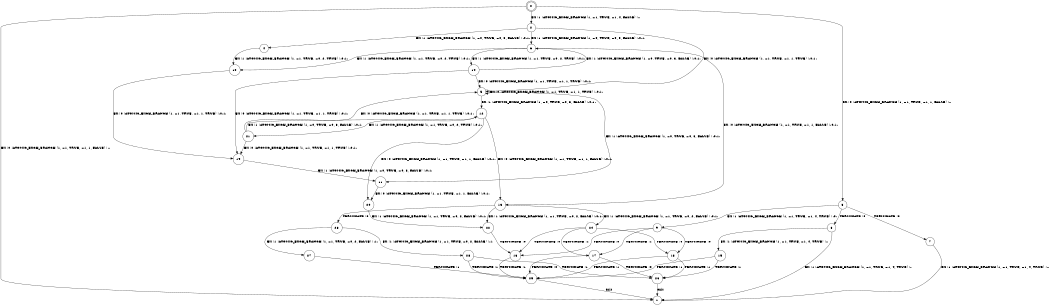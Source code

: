 digraph BCG {
size = "7, 10.5";
center = TRUE;
node [shape = circle];
0 [peripheries = 2];
0 -> 1 [label = "EX !0 !ATOMIC_EXCH_BRANCH (1, +1, TRUE, +1, 1, FALSE) !::"];
0 -> 2 [label = "EX !1 !ATOMIC_EXCH_BRANCH (1, +1, TRUE, +1, 4, FALSE) !::"];
0 -> 3 [label = "EX !0 !ATOMIC_EXCH_BRANCH (1, +1, TRUE, +1, 1, FALSE) !::"];
2 -> 4 [label = "EX !1 !ATOMIC_EXCH_BRANCH (1, +0, TRUE, +0, 3, FALSE) !:0:1:"];
2 -> 5 [label = "EX !0 !ATOMIC_EXCH_BRANCH (1, +1, TRUE, +1, 1, TRUE) !:0:1:"];
2 -> 6 [label = "EX !1 !ATOMIC_EXCH_BRANCH (1, +0, TRUE, +0, 3, FALSE) !:0:1:"];
3 -> 7 [label = "TERMINATE !0"];
3 -> 8 [label = "TERMINATE !0"];
3 -> 9 [label = "EX !1 !ATOMIC_EXCH_BRANCH (1, +1, TRUE, +1, 4, TRUE) !:0:"];
4 -> 10 [label = "EX !1 !ATOMIC_EXCH_BRANCH (1, +1, TRUE, +0, 2, TRUE) !:0:1:"];
5 -> 11 [label = "EX !1 !ATOMIC_EXCH_BRANCH (1, +0, TRUE, +0, 3, FALSE) !:0:1:"];
5 -> 12 [label = "EX !1 !ATOMIC_EXCH_BRANCH (1, +0, TRUE, +0, 3, FALSE) !:0:1:"];
5 -> 5 [label = "EX !0 !ATOMIC_EXCH_BRANCH (1, +1, TRUE, +1, 1, TRUE) !:0:1:"];
6 -> 10 [label = "EX !1 !ATOMIC_EXCH_BRANCH (1, +1, TRUE, +0, 2, TRUE) !:0:1:"];
6 -> 13 [label = "EX !0 !ATOMIC_EXCH_BRANCH (1, +1, TRUE, +1, 1, FALSE) !:0:1:"];
6 -> 14 [label = "EX !1 !ATOMIC_EXCH_BRANCH (1, +1, TRUE, +0, 2, TRUE) !:0:1:"];
7 -> 1 [label = "EX !1 !ATOMIC_EXCH_BRANCH (1, +1, TRUE, +1, 4, TRUE) !::"];
8 -> 1 [label = "EX !1 !ATOMIC_EXCH_BRANCH (1, +1, TRUE, +1, 4, TRUE) !::"];
8 -> 15 [label = "EX !1 !ATOMIC_EXCH_BRANCH (1, +1, TRUE, +1, 4, TRUE) !::"];
9 -> 16 [label = "TERMINATE !0"];
9 -> 17 [label = "TERMINATE !1"];
9 -> 18 [label = "TERMINATE !0"];
10 -> 19 [label = "EX !0 !ATOMIC_EXCH_BRANCH (1, +1, TRUE, +1, 1, TRUE) !:0:1:"];
11 -> 20 [label = "EX !0 !ATOMIC_EXCH_BRANCH (1, +1, TRUE, +1, 1, FALSE) !:0:1:"];
12 -> 20 [label = "EX !0 !ATOMIC_EXCH_BRANCH (1, +1, TRUE, +1, 1, FALSE) !:0:1:"];
12 -> 21 [label = "EX !1 !ATOMIC_EXCH_BRANCH (1, +1, TRUE, +0, 2, TRUE) !:0:1:"];
12 -> 13 [label = "EX !0 !ATOMIC_EXCH_BRANCH (1, +1, TRUE, +1, 1, FALSE) !:0:1:"];
13 -> 22 [label = "EX !1 !ATOMIC_EXCH_BRANCH (1, +1, TRUE, +0, 2, FALSE) !:0:1:"];
13 -> 23 [label = "TERMINATE !0"];
13 -> 24 [label = "EX !1 !ATOMIC_EXCH_BRANCH (1, +1, TRUE, +0, 2, FALSE) !:0:1:"];
14 -> 19 [label = "EX !0 !ATOMIC_EXCH_BRANCH (1, +1, TRUE, +1, 1, TRUE) !:0:1:"];
14 -> 5 [label = "EX !0 !ATOMIC_EXCH_BRANCH (1, +1, TRUE, +1, 1, TRUE) !:0:1:"];
14 -> 6 [label = "EX !1 !ATOMIC_EXCH_BRANCH (1, +0, TRUE, +0, 3, FALSE) !:0:1:"];
15 -> 25 [label = "TERMINATE !1"];
15 -> 26 [label = "TERMINATE !1"];
16 -> 25 [label = "TERMINATE !1"];
17 -> 25 [label = "TERMINATE !0"];
17 -> 26 [label = "TERMINATE !0"];
18 -> 25 [label = "TERMINATE !1"];
18 -> 26 [label = "TERMINATE !1"];
19 -> 11 [label = "EX !1 !ATOMIC_EXCH_BRANCH (1, +0, TRUE, +0, 3, FALSE) !:0:1:"];
20 -> 22 [label = "EX !1 !ATOMIC_EXCH_BRANCH (1, +1, TRUE, +0, 2, FALSE) !:0:1:"];
21 -> 19 [label = "EX !0 !ATOMIC_EXCH_BRANCH (1, +1, TRUE, +1, 1, TRUE) !:0:1:"];
21 -> 12 [label = "EX !1 !ATOMIC_EXCH_BRANCH (1, +0, TRUE, +0, 3, FALSE) !:0:1:"];
21 -> 5 [label = "EX !0 !ATOMIC_EXCH_BRANCH (1, +1, TRUE, +1, 1, TRUE) !:0:1:"];
22 -> 16 [label = "TERMINATE !0"];
23 -> 27 [label = "EX !1 !ATOMIC_EXCH_BRANCH (1, +1, TRUE, +0, 2, FALSE) !:1:"];
23 -> 28 [label = "EX !1 !ATOMIC_EXCH_BRANCH (1, +1, TRUE, +0, 2, FALSE) !:1:"];
24 -> 16 [label = "TERMINATE !0"];
24 -> 17 [label = "TERMINATE !1"];
24 -> 18 [label = "TERMINATE !0"];
25 -> 1 [label = "exit"];
26 -> 1 [label = "exit"];
27 -> 25 [label = "TERMINATE !1"];
28 -> 25 [label = "TERMINATE !1"];
28 -> 26 [label = "TERMINATE !1"];
}
